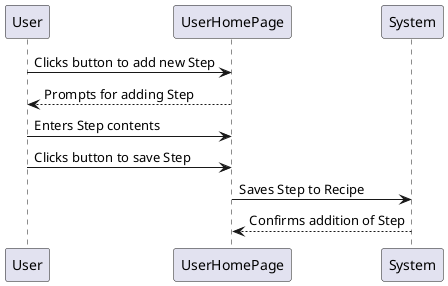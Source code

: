 @startuml
User -> UserHomePage: Clicks button to add new Step
UserHomePage --> User: Prompts for adding Step

User -> UserHomePage: Enters Step contents
User -> UserHomePage: Clicks button to save Step
UserHomePage -> System: Saves Step to Recipe
System --> UserHomePage: Confirms addition of Step

@enduml
